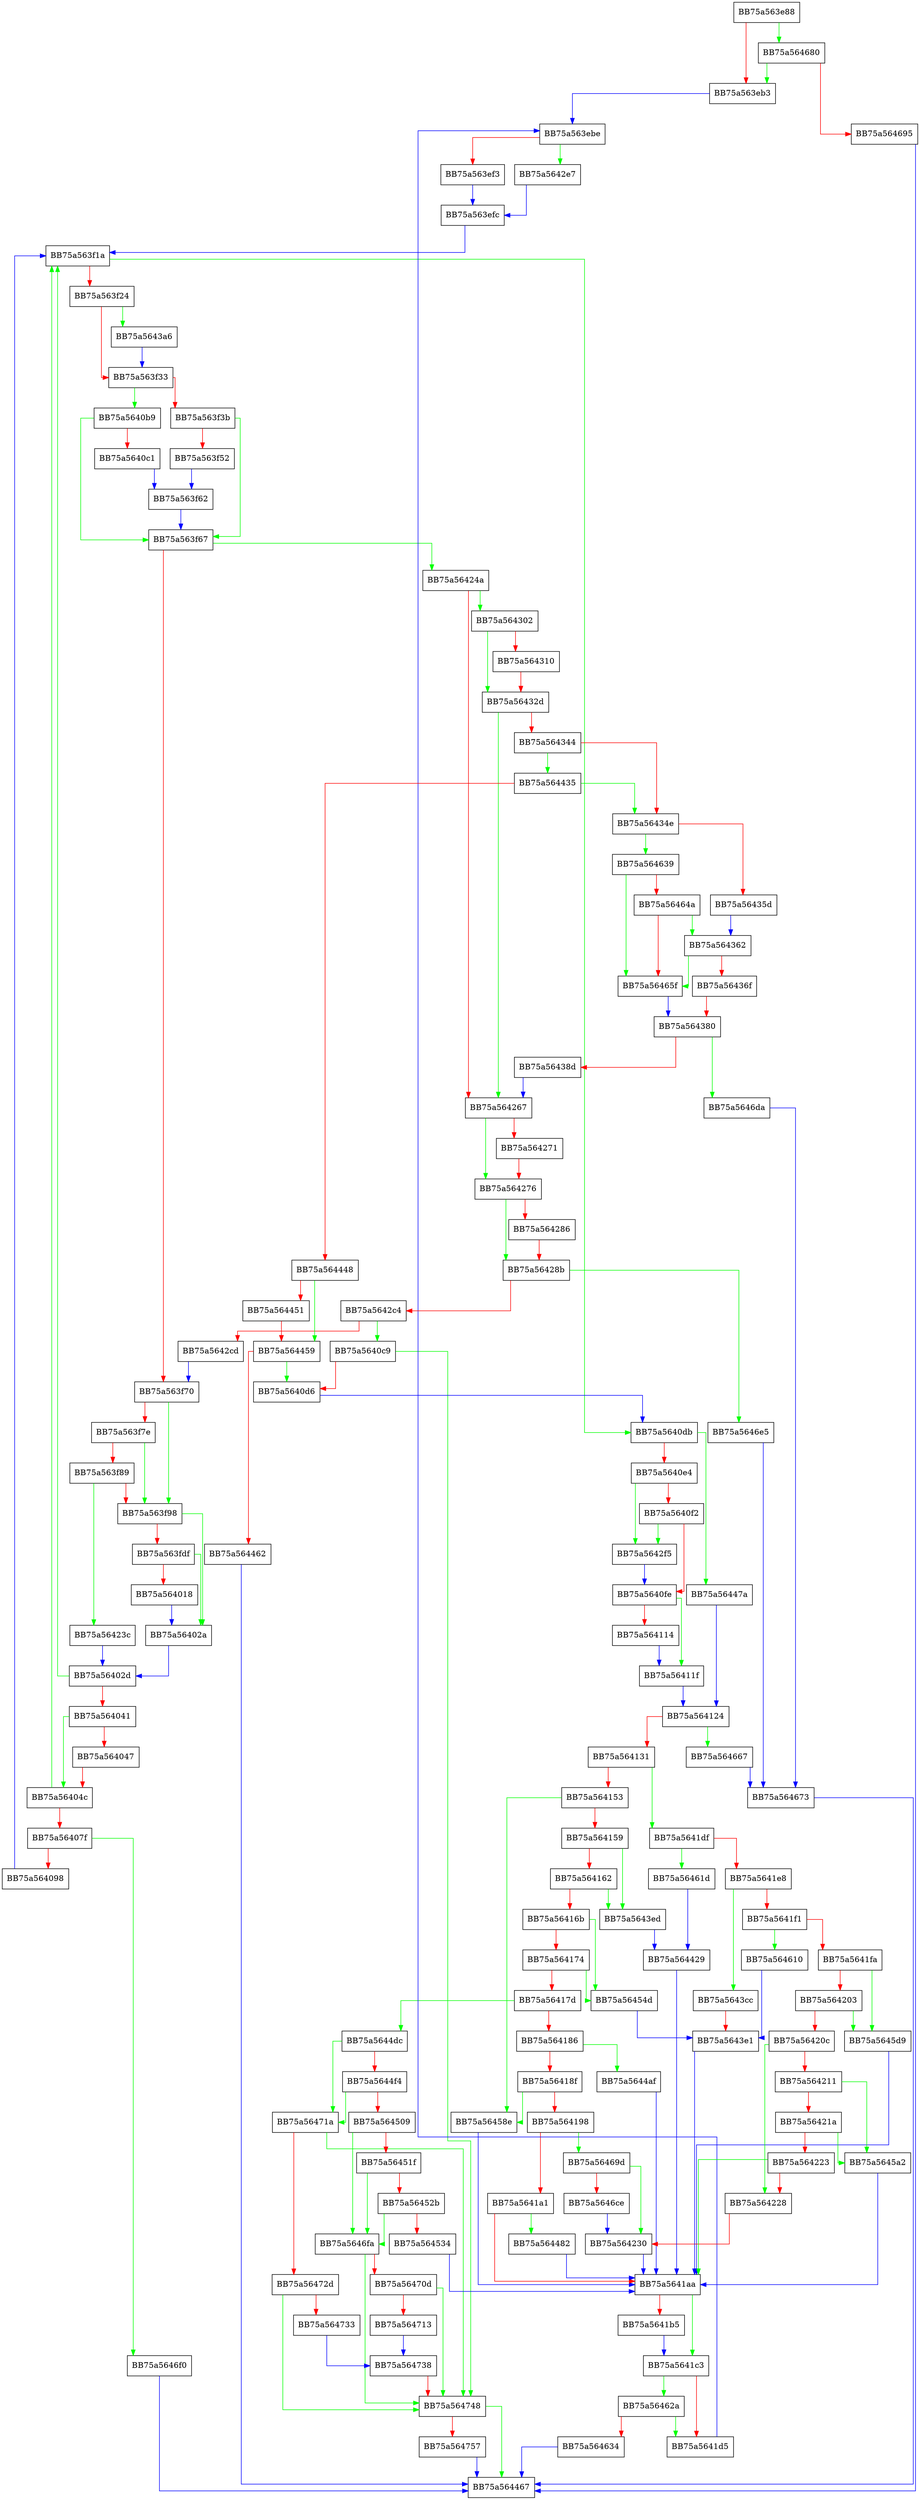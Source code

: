 digraph mofMlexer_Lex {
  node [shape="box"];
  graph [splines=ortho];
  BB75a563e88 -> BB75a564680 [color="green"];
  BB75a563e88 -> BB75a563eb3 [color="red"];
  BB75a563eb3 -> BB75a563ebe [color="blue"];
  BB75a563ebe -> BB75a5642e7 [color="green"];
  BB75a563ebe -> BB75a563ef3 [color="red"];
  BB75a563ef3 -> BB75a563efc [color="blue"];
  BB75a563efc -> BB75a563f1a [color="blue"];
  BB75a563f1a -> BB75a5640db [color="green"];
  BB75a563f1a -> BB75a563f24 [color="red"];
  BB75a563f24 -> BB75a5643a6 [color="green"];
  BB75a563f24 -> BB75a563f33 [color="red"];
  BB75a563f33 -> BB75a5640b9 [color="green"];
  BB75a563f33 -> BB75a563f3b [color="red"];
  BB75a563f3b -> BB75a563f67 [color="green"];
  BB75a563f3b -> BB75a563f52 [color="red"];
  BB75a563f52 -> BB75a563f62 [color="blue"];
  BB75a563f62 -> BB75a563f67 [color="blue"];
  BB75a563f67 -> BB75a56424a [color="green"];
  BB75a563f67 -> BB75a563f70 [color="red"];
  BB75a563f70 -> BB75a563f98 [color="green"];
  BB75a563f70 -> BB75a563f7e [color="red"];
  BB75a563f7e -> BB75a563f98 [color="green"];
  BB75a563f7e -> BB75a563f89 [color="red"];
  BB75a563f89 -> BB75a56423c [color="green"];
  BB75a563f89 -> BB75a563f98 [color="red"];
  BB75a563f98 -> BB75a56402a [color="green"];
  BB75a563f98 -> BB75a563fdf [color="red"];
  BB75a563fdf -> BB75a56402a [color="green"];
  BB75a563fdf -> BB75a564018 [color="red"];
  BB75a564018 -> BB75a56402a [color="blue"];
  BB75a56402a -> BB75a56402d [color="blue"];
  BB75a56402d -> BB75a563f1a [color="green"];
  BB75a56402d -> BB75a564041 [color="red"];
  BB75a564041 -> BB75a56404c [color="green"];
  BB75a564041 -> BB75a564047 [color="red"];
  BB75a564047 -> BB75a56404c [color="red"];
  BB75a56404c -> BB75a563f1a [color="green"];
  BB75a56404c -> BB75a56407f [color="red"];
  BB75a56407f -> BB75a5646f0 [color="green"];
  BB75a56407f -> BB75a564098 [color="red"];
  BB75a564098 -> BB75a563f1a [color="blue"];
  BB75a5640b9 -> BB75a563f67 [color="green"];
  BB75a5640b9 -> BB75a5640c1 [color="red"];
  BB75a5640c1 -> BB75a563f62 [color="blue"];
  BB75a5640c9 -> BB75a564748 [color="green"];
  BB75a5640c9 -> BB75a5640d6 [color="red"];
  BB75a5640d6 -> BB75a5640db [color="blue"];
  BB75a5640db -> BB75a56447a [color="green"];
  BB75a5640db -> BB75a5640e4 [color="red"];
  BB75a5640e4 -> BB75a5642f5 [color="green"];
  BB75a5640e4 -> BB75a5640f2 [color="red"];
  BB75a5640f2 -> BB75a5642f5 [color="green"];
  BB75a5640f2 -> BB75a5640fe [color="red"];
  BB75a5640fe -> BB75a56411f [color="green"];
  BB75a5640fe -> BB75a564114 [color="red"];
  BB75a564114 -> BB75a56411f [color="blue"];
  BB75a56411f -> BB75a564124 [color="blue"];
  BB75a564124 -> BB75a564667 [color="green"];
  BB75a564124 -> BB75a564131 [color="red"];
  BB75a564131 -> BB75a5641df [color="green"];
  BB75a564131 -> BB75a564153 [color="red"];
  BB75a564153 -> BB75a56458e [color="green"];
  BB75a564153 -> BB75a564159 [color="red"];
  BB75a564159 -> BB75a5643ed [color="green"];
  BB75a564159 -> BB75a564162 [color="red"];
  BB75a564162 -> BB75a5643ed [color="green"];
  BB75a564162 -> BB75a56416b [color="red"];
  BB75a56416b -> BB75a56454d [color="green"];
  BB75a56416b -> BB75a564174 [color="red"];
  BB75a564174 -> BB75a56454d [color="green"];
  BB75a564174 -> BB75a56417d [color="red"];
  BB75a56417d -> BB75a5644dc [color="green"];
  BB75a56417d -> BB75a564186 [color="red"];
  BB75a564186 -> BB75a5644af [color="green"];
  BB75a564186 -> BB75a56418f [color="red"];
  BB75a56418f -> BB75a56458e [color="green"];
  BB75a56418f -> BB75a564198 [color="red"];
  BB75a564198 -> BB75a56469d [color="green"];
  BB75a564198 -> BB75a5641a1 [color="red"];
  BB75a5641a1 -> BB75a564482 [color="green"];
  BB75a5641a1 -> BB75a5641aa [color="red"];
  BB75a5641aa -> BB75a5641c3 [color="green"];
  BB75a5641aa -> BB75a5641b5 [color="red"];
  BB75a5641b5 -> BB75a5641c3 [color="blue"];
  BB75a5641c3 -> BB75a56462a [color="green"];
  BB75a5641c3 -> BB75a5641d5 [color="red"];
  BB75a5641d5 -> BB75a563ebe [color="blue"];
  BB75a5641df -> BB75a56461d [color="green"];
  BB75a5641df -> BB75a5641e8 [color="red"];
  BB75a5641e8 -> BB75a5643cc [color="green"];
  BB75a5641e8 -> BB75a5641f1 [color="red"];
  BB75a5641f1 -> BB75a564610 [color="green"];
  BB75a5641f1 -> BB75a5641fa [color="red"];
  BB75a5641fa -> BB75a5645d9 [color="green"];
  BB75a5641fa -> BB75a564203 [color="red"];
  BB75a564203 -> BB75a5645d9 [color="green"];
  BB75a564203 -> BB75a56420c [color="red"];
  BB75a56420c -> BB75a564228 [color="green"];
  BB75a56420c -> BB75a564211 [color="red"];
  BB75a564211 -> BB75a5645a2 [color="green"];
  BB75a564211 -> BB75a56421a [color="red"];
  BB75a56421a -> BB75a5645a2 [color="green"];
  BB75a56421a -> BB75a564223 [color="red"];
  BB75a564223 -> BB75a5641aa [color="green"];
  BB75a564223 -> BB75a564228 [color="red"];
  BB75a564228 -> BB75a564230 [color="red"];
  BB75a564230 -> BB75a5641aa [color="blue"];
  BB75a56423c -> BB75a56402d [color="blue"];
  BB75a56424a -> BB75a564302 [color="green"];
  BB75a56424a -> BB75a564267 [color="red"];
  BB75a564267 -> BB75a564276 [color="green"];
  BB75a564267 -> BB75a564271 [color="red"];
  BB75a564271 -> BB75a564276 [color="red"];
  BB75a564276 -> BB75a56428b [color="green"];
  BB75a564276 -> BB75a564286 [color="red"];
  BB75a564286 -> BB75a56428b [color="red"];
  BB75a56428b -> BB75a5646e5 [color="green"];
  BB75a56428b -> BB75a5642c4 [color="red"];
  BB75a5642c4 -> BB75a5640c9 [color="green"];
  BB75a5642c4 -> BB75a5642cd [color="red"];
  BB75a5642cd -> BB75a563f70 [color="blue"];
  BB75a5642e7 -> BB75a563efc [color="blue"];
  BB75a5642f5 -> BB75a5640fe [color="blue"];
  BB75a564302 -> BB75a56432d [color="green"];
  BB75a564302 -> BB75a564310 [color="red"];
  BB75a564310 -> BB75a56432d [color="red"];
  BB75a56432d -> BB75a564267 [color="green"];
  BB75a56432d -> BB75a564344 [color="red"];
  BB75a564344 -> BB75a564435 [color="green"];
  BB75a564344 -> BB75a56434e [color="red"];
  BB75a56434e -> BB75a564639 [color="green"];
  BB75a56434e -> BB75a56435d [color="red"];
  BB75a56435d -> BB75a564362 [color="blue"];
  BB75a564362 -> BB75a56465f [color="green"];
  BB75a564362 -> BB75a56436f [color="red"];
  BB75a56436f -> BB75a564380 [color="red"];
  BB75a564380 -> BB75a5646da [color="green"];
  BB75a564380 -> BB75a56438d [color="red"];
  BB75a56438d -> BB75a564267 [color="blue"];
  BB75a5643a6 -> BB75a563f33 [color="blue"];
  BB75a5643cc -> BB75a5643e1 [color="red"];
  BB75a5643e1 -> BB75a5641aa [color="blue"];
  BB75a5643ed -> BB75a564429 [color="blue"];
  BB75a564429 -> BB75a5641aa [color="blue"];
  BB75a564435 -> BB75a56434e [color="green"];
  BB75a564435 -> BB75a564448 [color="red"];
  BB75a564448 -> BB75a564459 [color="green"];
  BB75a564448 -> BB75a564451 [color="red"];
  BB75a564451 -> BB75a564459 [color="red"];
  BB75a564459 -> BB75a5640d6 [color="green"];
  BB75a564459 -> BB75a564462 [color="red"];
  BB75a564462 -> BB75a564467 [color="blue"];
  BB75a56447a -> BB75a564124 [color="blue"];
  BB75a564482 -> BB75a5641aa [color="blue"];
  BB75a5644af -> BB75a5641aa [color="blue"];
  BB75a5644dc -> BB75a56471a [color="green"];
  BB75a5644dc -> BB75a5644f4 [color="red"];
  BB75a5644f4 -> BB75a56471a [color="green"];
  BB75a5644f4 -> BB75a564509 [color="red"];
  BB75a564509 -> BB75a5646fa [color="green"];
  BB75a564509 -> BB75a56451f [color="red"];
  BB75a56451f -> BB75a5646fa [color="green"];
  BB75a56451f -> BB75a56452b [color="red"];
  BB75a56452b -> BB75a5646fa [color="green"];
  BB75a56452b -> BB75a564534 [color="red"];
  BB75a564534 -> BB75a5641aa [color="blue"];
  BB75a56454d -> BB75a5643e1 [color="blue"];
  BB75a56458e -> BB75a5641aa [color="blue"];
  BB75a5645a2 -> BB75a5641aa [color="blue"];
  BB75a5645d9 -> BB75a5641aa [color="blue"];
  BB75a564610 -> BB75a5643e1 [color="blue"];
  BB75a56461d -> BB75a564429 [color="blue"];
  BB75a56462a -> BB75a5641d5 [color="green"];
  BB75a56462a -> BB75a564634 [color="red"];
  BB75a564634 -> BB75a564467 [color="blue"];
  BB75a564639 -> BB75a56465f [color="green"];
  BB75a564639 -> BB75a56464a [color="red"];
  BB75a56464a -> BB75a564362 [color="green"];
  BB75a56464a -> BB75a56465f [color="red"];
  BB75a56465f -> BB75a564380 [color="blue"];
  BB75a564667 -> BB75a564673 [color="blue"];
  BB75a564673 -> BB75a564467 [color="blue"];
  BB75a564680 -> BB75a563eb3 [color="green"];
  BB75a564680 -> BB75a564695 [color="red"];
  BB75a564695 -> BB75a564467 [color="blue"];
  BB75a56469d -> BB75a564230 [color="green"];
  BB75a56469d -> BB75a5646ce [color="red"];
  BB75a5646ce -> BB75a564230 [color="blue"];
  BB75a5646da -> BB75a564673 [color="blue"];
  BB75a5646e5 -> BB75a564673 [color="blue"];
  BB75a5646f0 -> BB75a564467 [color="blue"];
  BB75a5646fa -> BB75a564748 [color="green"];
  BB75a5646fa -> BB75a56470d [color="red"];
  BB75a56470d -> BB75a564748 [color="green"];
  BB75a56470d -> BB75a564713 [color="red"];
  BB75a564713 -> BB75a564738 [color="blue"];
  BB75a56471a -> BB75a564748 [color="green"];
  BB75a56471a -> BB75a56472d [color="red"];
  BB75a56472d -> BB75a564748 [color="green"];
  BB75a56472d -> BB75a564733 [color="red"];
  BB75a564733 -> BB75a564738 [color="blue"];
  BB75a564738 -> BB75a564748 [color="red"];
  BB75a564748 -> BB75a564467 [color="green"];
  BB75a564748 -> BB75a564757 [color="red"];
  BB75a564757 -> BB75a564467 [color="blue"];
}